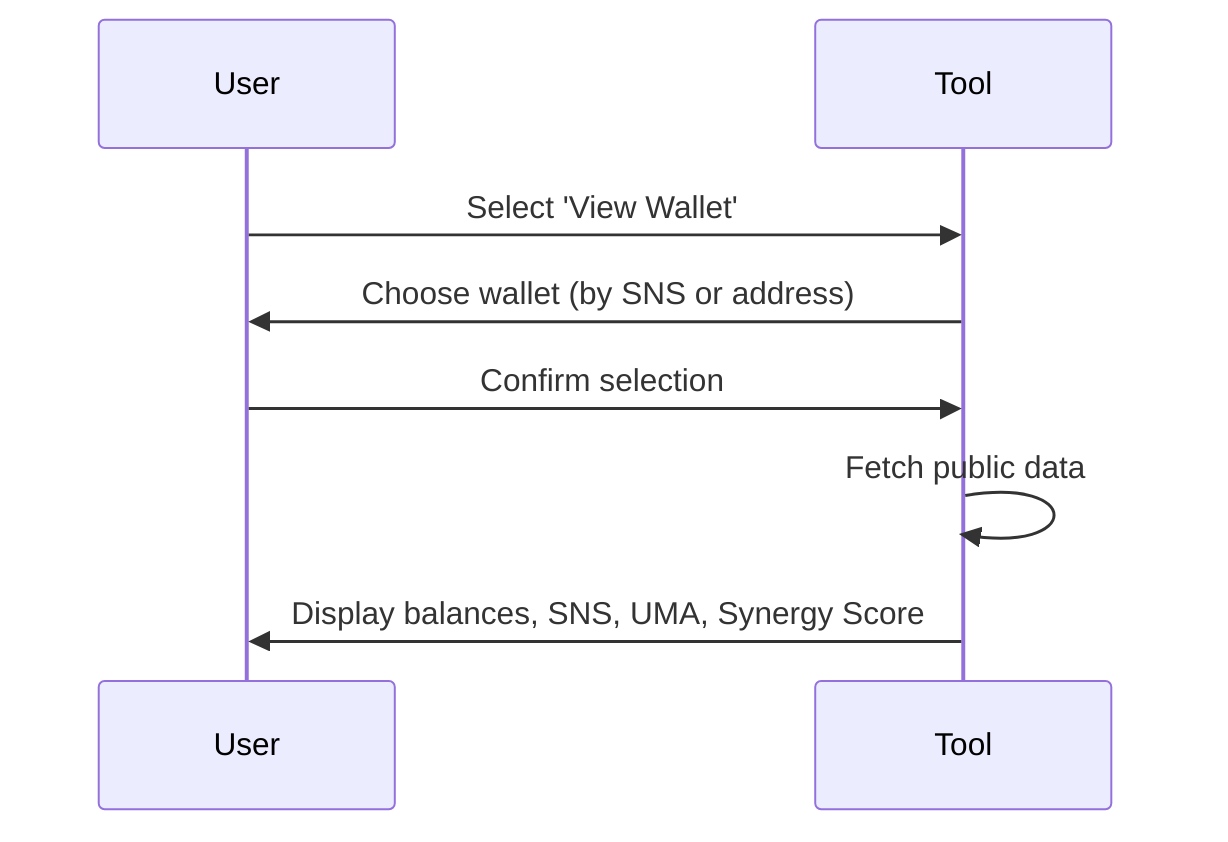 sequenceDiagram
    participant User
    participant Tool
    User->>Tool: Select 'View Wallet'
    Tool->>User: Choose wallet (by SNS or address)
    User->>Tool: Confirm selection
    Tool->>Tool: Fetch public data
    Tool->>User: Display balances, SNS, UMA, Synergy Score
